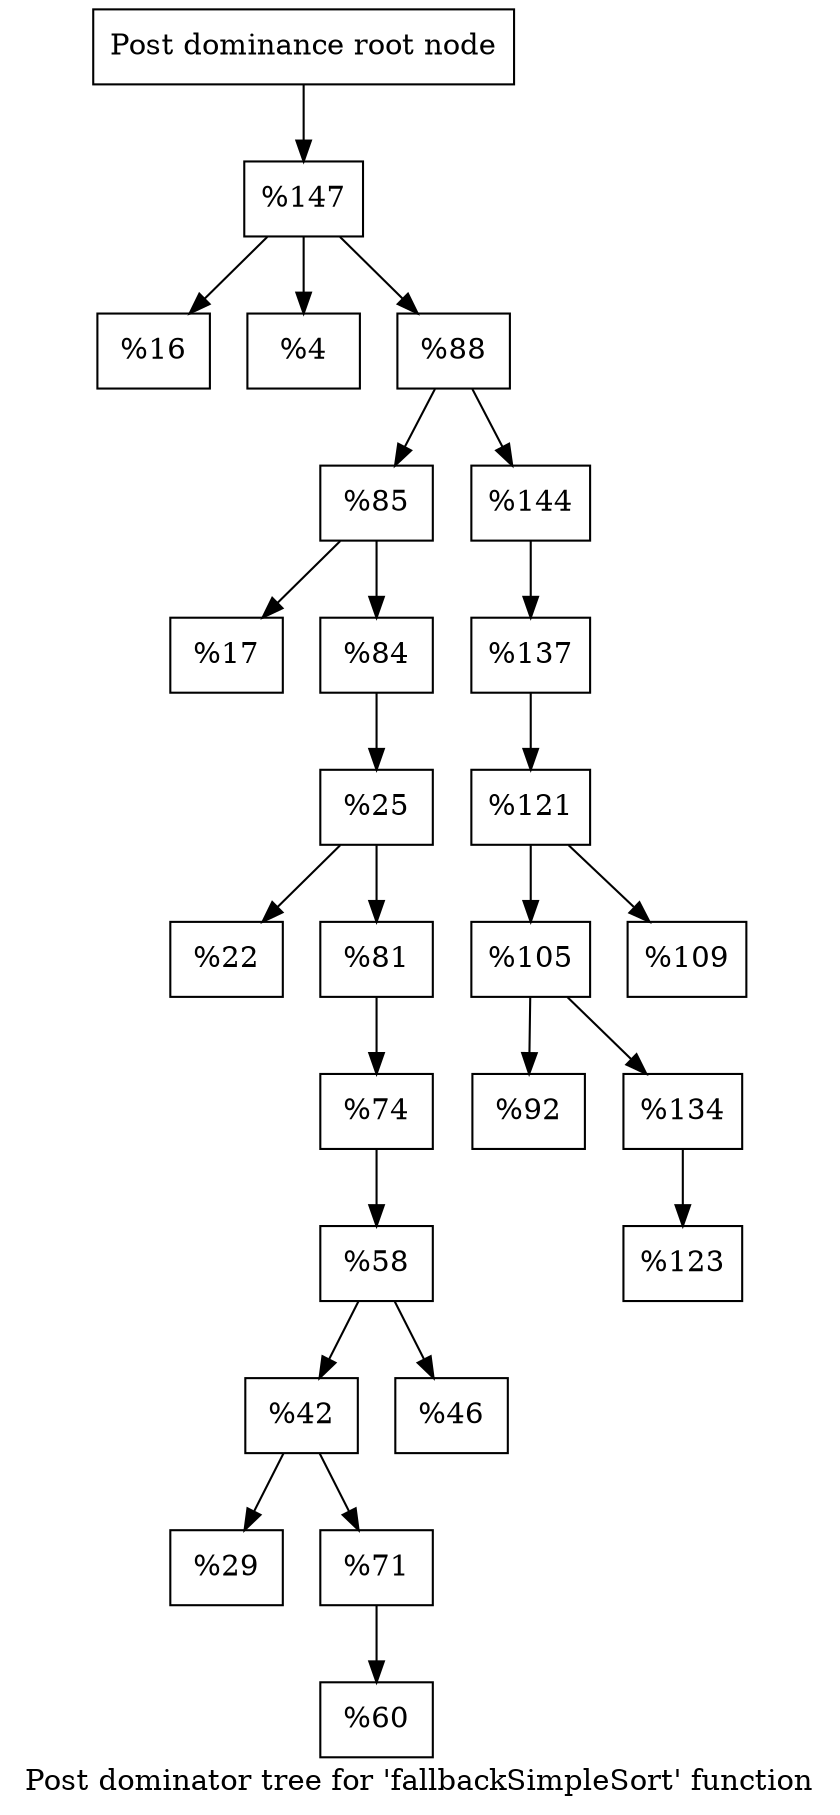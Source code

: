 digraph "Post dominator tree for 'fallbackSimpleSort' function" {
	label="Post dominator tree for 'fallbackSimpleSort' function";

	Node0x11e4520 [shape=record,label="{Post dominance root node}"];
	Node0x11e4520 -> Node0x12ad370;
	Node0x12ad370 [shape=record,label="{%147}"];
	Node0x12ad370 -> Node0x1245a80;
	Node0x12ad370 -> Node0x132cb50;
	Node0x12ad370 -> Node0x1046420;
	Node0x1245a80 [shape=record,label="{%16}"];
	Node0x132cb50 [shape=record,label="{%4}"];
	Node0x1046420 [shape=record,label="{%88}"];
	Node0x1046420 -> Node0x1016640;
	Node0x1046420 -> Node0x1327560;
	Node0x1016640 [shape=record,label="{%85}"];
	Node0x1016640 -> Node0x123c020;
	Node0x1016640 -> Node0x1292690;
	Node0x123c020 [shape=record,label="{%17}"];
	Node0x1292690 [shape=record,label="{%84}"];
	Node0x1292690 -> Node0x13289f0;
	Node0x13289f0 [shape=record,label="{%25}"];
	Node0x13289f0 -> Node0x1282320;
	Node0x13289f0 -> Node0x11d95d0;
	Node0x1282320 [shape=record,label="{%22}"];
	Node0x11d95d0 [shape=record,label="{%81}"];
	Node0x11d95d0 -> Node0x1347410;
	Node0x1347410 [shape=record,label="{%74}"];
	Node0x1347410 -> Node0x1107080;
	Node0x1107080 [shape=record,label="{%58}"];
	Node0x1107080 -> Node0x133e160;
	Node0x1107080 -> Node0x1327bd0;
	Node0x133e160 [shape=record,label="{%42}"];
	Node0x133e160 -> Node0x10eb7a0;
	Node0x133e160 -> Node0x10d18b0;
	Node0x10eb7a0 [shape=record,label="{%29}"];
	Node0x10d18b0 [shape=record,label="{%71}"];
	Node0x10d18b0 -> Node0x12c1740;
	Node0x12c1740 [shape=record,label="{%60}"];
	Node0x1327bd0 [shape=record,label="{%46}"];
	Node0x1327560 [shape=record,label="{%144}"];
	Node0x1327560 -> Node0x12b2ec0;
	Node0x12b2ec0 [shape=record,label="{%137}"];
	Node0x12b2ec0 -> Node0x12aef60;
	Node0x12aef60 [shape=record,label="{%121}"];
	Node0x12aef60 -> Node0x12be240;
	Node0x12aef60 -> Node0x12ba8c0;
	Node0x12be240 [shape=record,label="{%105}"];
	Node0x12be240 -> Node0x1284b00;
	Node0x12be240 -> Node0x1200f70;
	Node0x1284b00 [shape=record,label="{%92}"];
	Node0x1200f70 [shape=record,label="{%134}"];
	Node0x1200f70 -> Node0x127b420;
	Node0x127b420 [shape=record,label="{%123}"];
	Node0x12ba8c0 [shape=record,label="{%109}"];
}
